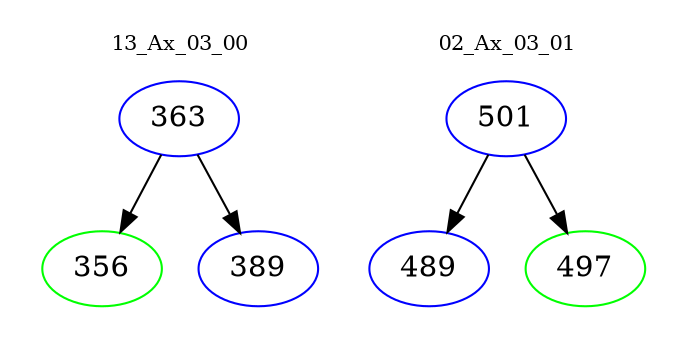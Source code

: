 digraph{
subgraph cluster_0 {
color = white
label = "13_Ax_03_00";
fontsize=10;
T0_363 [label="363", color="blue"]
T0_363 -> T0_356 [color="black"]
T0_356 [label="356", color="green"]
T0_363 -> T0_389 [color="black"]
T0_389 [label="389", color="blue"]
}
subgraph cluster_1 {
color = white
label = "02_Ax_03_01";
fontsize=10;
T1_501 [label="501", color="blue"]
T1_501 -> T1_489 [color="black"]
T1_489 [label="489", color="blue"]
T1_501 -> T1_497 [color="black"]
T1_497 [label="497", color="green"]
}
}

